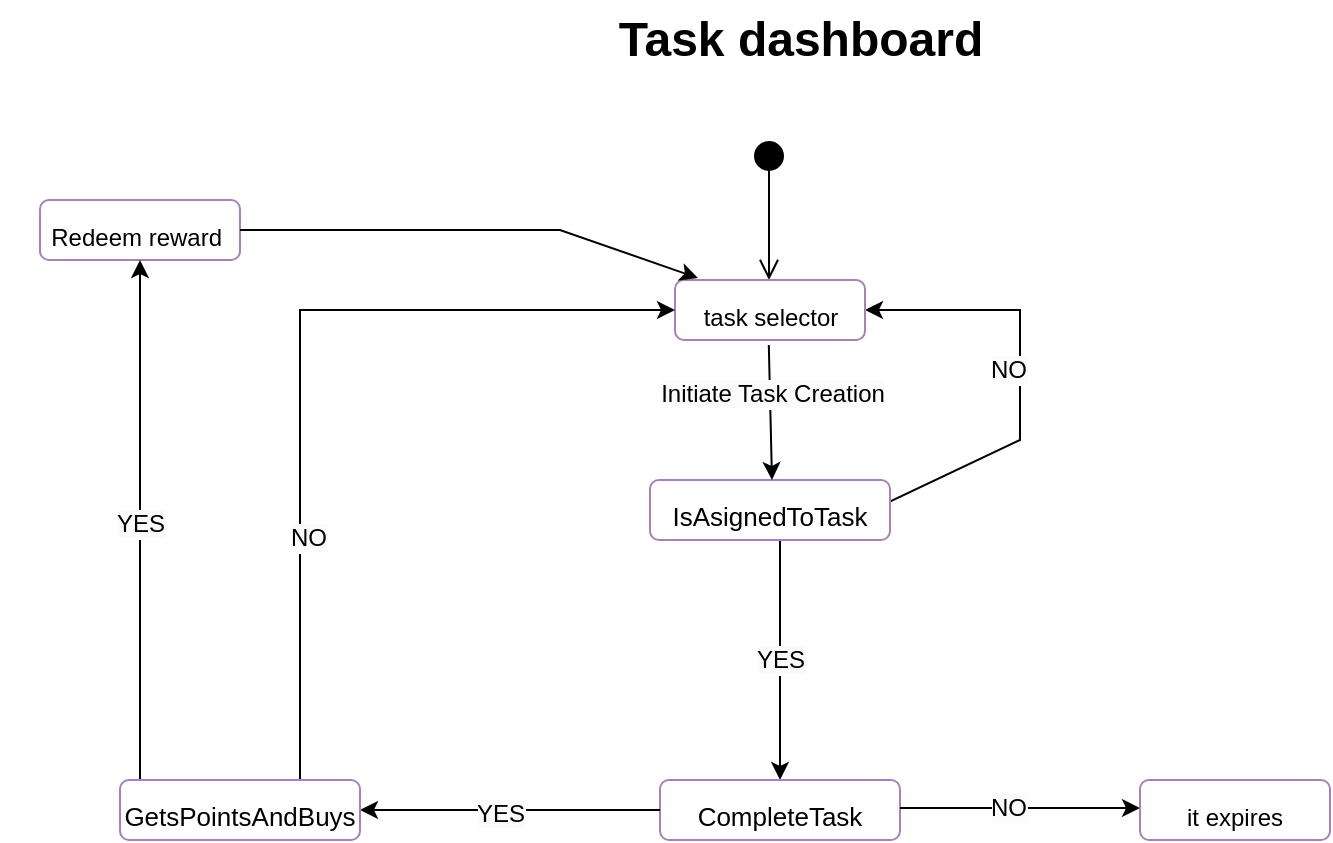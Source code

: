 <mxfile version="20.7.4" type="github">
  <diagram id="kgpKYQtTHZ0yAKxKKP6v" name="Page-1">
    <mxGraphModel dx="1434" dy="1902" grid="1" gridSize="10" guides="1" tooltips="1" connect="1" arrows="1" fold="1" page="1" pageScale="1" pageWidth="850" pageHeight="1100" math="0" shadow="0">
      <root>
        <mxCell id="0" />
        <mxCell id="1" parent="0" />
        <mxCell id="oMiwy8GMyvpBW_35Fccg-7" value="&lt;b&gt;Task dashboard&lt;/b&gt;" style="text;html=1;align=center;verticalAlign=middle;resizable=0;points=[];autosize=1;strokeColor=none;fillColor=none;fontSize=24;" parent="1" vertex="1">
          <mxGeometry x="305" y="-20" width="210" height="40" as="geometry" />
        </mxCell>
        <mxCell id="oMiwy8GMyvpBW_35Fccg-14" value="&lt;font style=&quot;font-size: 12px;&quot;&gt;Redeem reward&amp;nbsp;&lt;/font&gt;" style="rounded=1;whiteSpace=wrap;html=1;shadow=0;strokeColor=#A680B8;fontSize=24;fillColor=#FFFFFF;" parent="1" vertex="1">
          <mxGeometry x="30" y="80" width="100" height="30" as="geometry" />
        </mxCell>
        <mxCell id="oMiwy8GMyvpBW_35Fccg-22" value="" style="endArrow=classic;html=1;rounded=0;fontSize=12;" parent="1" edge="1">
          <mxGeometry x="-1" y="-70" width="50" height="50" relative="1" as="geometry">
            <mxPoint x="400" y="250" as="sourcePoint" />
            <mxPoint x="400" y="370" as="targetPoint" />
            <Array as="points">
              <mxPoint x="400" y="290" />
              <mxPoint x="400" y="320" />
              <mxPoint x="400" y="360" />
            </Array>
            <mxPoint x="65" y="-70" as="offset" />
          </mxGeometry>
        </mxCell>
        <mxCell id="oMiwy8GMyvpBW_35Fccg-55" value="" style="endArrow=classic;html=1;rounded=0;fontSize=12;entryX=1;entryY=0.5;entryDx=0;entryDy=0;" parent="1" target="qxkSkuOcV4pBAv_Qfa_u-8" edge="1">
          <mxGeometry x="-1" y="-82" width="50" height="50" relative="1" as="geometry">
            <mxPoint x="435.5" y="240" as="sourcePoint" />
            <mxPoint x="510" y="120" as="targetPoint" />
            <Array as="points">
              <mxPoint x="520" y="200" />
              <mxPoint x="520" y="135" />
            </Array>
            <mxPoint x="64" y="-79" as="offset" />
          </mxGeometry>
        </mxCell>
        <mxCell id="qxkSkuOcV4pBAv_Qfa_u-1" value="" style="html=1;verticalAlign=bottom;startArrow=circle;startFill=1;endArrow=open;startSize=6;endSize=8;rounded=0;fontSize=24;" edge="1" parent="1">
          <mxGeometry x="-1" y="45" width="80" relative="1" as="geometry">
            <mxPoint x="394.5" y="50" as="sourcePoint" />
            <mxPoint x="394.5" y="120" as="targetPoint" />
            <mxPoint x="-25" y="-40" as="offset" />
          </mxGeometry>
        </mxCell>
        <mxCell id="qxkSkuOcV4pBAv_Qfa_u-3" value="&lt;span style=&quot;background-color: rgb(251, 251, 251);&quot;&gt;YES&lt;/span&gt;" style="edgeLabel;html=1;align=center;verticalAlign=middle;resizable=0;points=[];fontSize=12;" vertex="1" connectable="0" parent="1">
          <mxGeometry x="400" y="310" as="geometry" />
        </mxCell>
        <mxCell id="qxkSkuOcV4pBAv_Qfa_u-6" value="&lt;font style=&quot;font-size: 13px;&quot;&gt;IsAsignedToTask&lt;/font&gt;" style="rounded=1;whiteSpace=wrap;html=1;shadow=0;strokeColor=#A680B8;fontSize=24;fillColor=#FFFFFF;" vertex="1" parent="1">
          <mxGeometry x="335" y="220" width="120" height="30" as="geometry" />
        </mxCell>
        <mxCell id="qxkSkuOcV4pBAv_Qfa_u-7" value="&lt;span style=&quot;background-color: rgb(251, 251, 251);&quot;&gt;NO&lt;/span&gt;" style="edgeLabel;html=1;align=center;verticalAlign=middle;resizable=0;points=[];fontSize=12;" vertex="1" connectable="0" parent="1">
          <mxGeometry x="515" y="170" as="geometry">
            <mxPoint x="-1" y="-5" as="offset" />
          </mxGeometry>
        </mxCell>
        <mxCell id="qxkSkuOcV4pBAv_Qfa_u-8" value="&lt;font style=&quot;font-size: 12px;&quot;&gt;task selector&lt;/font&gt;" style="rounded=1;whiteSpace=wrap;html=1;shadow=0;strokeColor=#A680B8;fontSize=24;fillColor=#FFFFFF;" vertex="1" parent="1">
          <mxGeometry x="347.5" y="120" width="95" height="30" as="geometry" />
        </mxCell>
        <mxCell id="qxkSkuOcV4pBAv_Qfa_u-24" value="" style="endArrow=classic;html=1;rounded=0;fontSize=12;exitX=0.5;exitY=1;exitDx=0;exitDy=0;" edge="1" parent="1">
          <mxGeometry width="50" height="50" relative="1" as="geometry">
            <mxPoint x="394.4" y="152.5" as="sourcePoint" />
            <mxPoint x="396" y="220" as="targetPoint" />
          </mxGeometry>
        </mxCell>
        <mxCell id="qxkSkuOcV4pBAv_Qfa_u-25" value="&lt;span style=&quot;background-color: rgb(251, 251, 251);&quot;&gt;Initiate Task Creation&lt;/span&gt;" style="edgeLabel;html=1;align=center;verticalAlign=middle;resizable=0;points=[];fontSize=12;" vertex="1" connectable="0" parent="qxkSkuOcV4pBAv_Qfa_u-24">
          <mxGeometry x="-0.28" y="1" relative="1" as="geometry">
            <mxPoint as="offset" />
          </mxGeometry>
        </mxCell>
        <mxCell id="qxkSkuOcV4pBAv_Qfa_u-28" value="&lt;font style=&quot;font-size: 13px;&quot;&gt;CompleteTask&lt;/font&gt;" style="rounded=1;whiteSpace=wrap;html=1;shadow=0;strokeColor=#A680B8;fontSize=24;fillColor=#FFFFFF;" vertex="1" parent="1">
          <mxGeometry x="340" y="370" width="120" height="30" as="geometry" />
        </mxCell>
        <mxCell id="qxkSkuOcV4pBAv_Qfa_u-29" value="" style="endArrow=classic;html=1;rounded=0;fontSize=12;exitX=0;exitY=0.5;exitDx=0;exitDy=0;entryX=1;entryY=0.5;entryDx=0;entryDy=0;" edge="1" parent="1" source="qxkSkuOcV4pBAv_Qfa_u-28" target="qxkSkuOcV4pBAv_Qfa_u-37">
          <mxGeometry x="-0.567" y="-90" width="50" height="50" relative="1" as="geometry">
            <mxPoint x="270" y="317.5" as="sourcePoint" />
            <mxPoint x="271.2" y="452.5" as="targetPoint" />
            <mxPoint as="offset" />
          </mxGeometry>
        </mxCell>
        <mxCell id="qxkSkuOcV4pBAv_Qfa_u-31" value="" style="endArrow=classic;html=1;rounded=0;fontSize=12;exitX=0.5;exitY=1;exitDx=0;exitDy=0;" edge="1" parent="1">
          <mxGeometry width="50" height="50" relative="1" as="geometry">
            <mxPoint x="460" y="384" as="sourcePoint" />
            <mxPoint x="580" y="384" as="targetPoint" />
          </mxGeometry>
        </mxCell>
        <mxCell id="qxkSkuOcV4pBAv_Qfa_u-33" value="&lt;span style=&quot;background-color: rgb(251, 251, 251);&quot;&gt;NO&lt;/span&gt;" style="edgeLabel;html=1;align=center;verticalAlign=middle;resizable=0;points=[];fontSize=12;" vertex="1" connectable="0" parent="1">
          <mxGeometry x="550" y="385" as="geometry">
            <mxPoint x="-36" y="-1" as="offset" />
          </mxGeometry>
        </mxCell>
        <mxCell id="qxkSkuOcV4pBAv_Qfa_u-34" value="&lt;font style=&quot;font-size: 12px;&quot;&gt;it expires&lt;/font&gt;" style="rounded=1;whiteSpace=wrap;html=1;shadow=0;strokeColor=#A680B8;fontSize=24;fillColor=#FFFFFF;" vertex="1" parent="1">
          <mxGeometry x="580" y="370" width="95" height="30" as="geometry" />
        </mxCell>
        <mxCell id="qxkSkuOcV4pBAv_Qfa_u-36" value="&lt;span style=&quot;background-color: rgb(251, 251, 251);&quot;&gt;YES&lt;/span&gt;" style="edgeLabel;html=1;align=center;verticalAlign=middle;resizable=0;points=[];fontSize=12;" vertex="1" connectable="0" parent="1">
          <mxGeometry x="190" y="380" as="geometry">
            <mxPoint x="70" y="7" as="offset" />
          </mxGeometry>
        </mxCell>
        <mxCell id="qxkSkuOcV4pBAv_Qfa_u-38" style="edgeStyle=orthogonalEdgeStyle;rounded=0;orthogonalLoop=1;jettySize=auto;html=1;exitX=0.25;exitY=0;exitDx=0;exitDy=0;fontSize=13;entryX=0.5;entryY=1;entryDx=0;entryDy=0;" edge="1" parent="1" source="qxkSkuOcV4pBAv_Qfa_u-37" target="oMiwy8GMyvpBW_35Fccg-14">
          <mxGeometry relative="1" as="geometry">
            <mxPoint x="100" y="230" as="targetPoint" />
            <Array as="points">
              <mxPoint x="80" y="370" />
            </Array>
          </mxGeometry>
        </mxCell>
        <mxCell id="qxkSkuOcV4pBAv_Qfa_u-39" style="edgeStyle=orthogonalEdgeStyle;rounded=0;orthogonalLoop=1;jettySize=auto;html=1;exitX=0.75;exitY=0;exitDx=0;exitDy=0;fontSize=13;entryX=0;entryY=0.5;entryDx=0;entryDy=0;" edge="1" parent="1" source="qxkSkuOcV4pBAv_Qfa_u-37" target="qxkSkuOcV4pBAv_Qfa_u-8">
          <mxGeometry relative="1" as="geometry">
            <mxPoint x="290" y="130" as="targetPoint" />
            <Array as="points">
              <mxPoint x="160" y="135" />
            </Array>
          </mxGeometry>
        </mxCell>
        <mxCell id="qxkSkuOcV4pBAv_Qfa_u-37" value="&lt;font style=&quot;font-size: 13px;&quot;&gt;GetsPointsAndBuys&lt;/font&gt;" style="rounded=1;whiteSpace=wrap;html=1;shadow=0;strokeColor=#A680B8;fontSize=24;fillColor=#FFFFFF;" vertex="1" parent="1">
          <mxGeometry x="70" y="370" width="120" height="30" as="geometry" />
        </mxCell>
        <mxCell id="qxkSkuOcV4pBAv_Qfa_u-40" value="&lt;span style=&quot;background-color: rgb(251, 251, 251);&quot;&gt;NO&lt;/span&gt;" style="edgeLabel;html=1;align=center;verticalAlign=middle;resizable=0;points=[];fontSize=12;" vertex="1" connectable="0" parent="1">
          <mxGeometry x="200" y="250" as="geometry">
            <mxPoint x="-36" y="-1" as="offset" />
          </mxGeometry>
        </mxCell>
        <mxCell id="qxkSkuOcV4pBAv_Qfa_u-41" value="" style="endArrow=classic;html=1;rounded=0;fontSize=12;exitX=1;exitY=0.5;exitDx=0;exitDy=0;entryX=0.121;entryY=-0.033;entryDx=0;entryDy=0;entryPerimeter=0;" edge="1" parent="1" source="oMiwy8GMyvpBW_35Fccg-14" target="qxkSkuOcV4pBAv_Qfa_u-8">
          <mxGeometry width="50" height="50" relative="1" as="geometry">
            <mxPoint x="180" y="100" as="sourcePoint" />
            <mxPoint x="360" y="90" as="targetPoint" />
            <Array as="points">
              <mxPoint x="290" y="95" />
            </Array>
          </mxGeometry>
        </mxCell>
        <mxCell id="qxkSkuOcV4pBAv_Qfa_u-42" value="&lt;span style=&quot;background-color: rgb(251, 251, 251);&quot;&gt;YES&lt;/span&gt;" style="edgeLabel;html=1;align=center;verticalAlign=middle;resizable=0;points=[];fontSize=12;" vertex="1" connectable="0" parent="1">
          <mxGeometry x="10" y="235" as="geometry">
            <mxPoint x="70" y="7" as="offset" />
          </mxGeometry>
        </mxCell>
      </root>
    </mxGraphModel>
  </diagram>
</mxfile>
